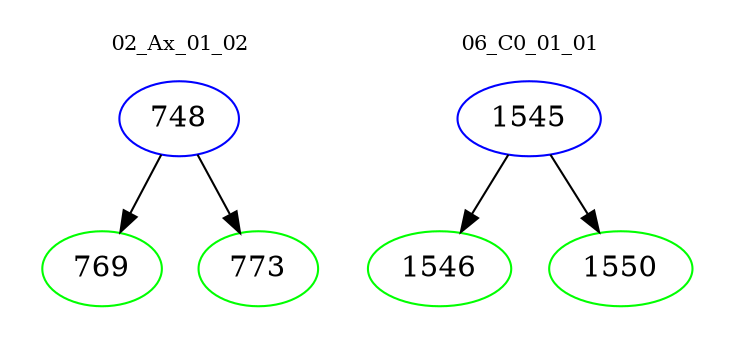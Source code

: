 digraph{
subgraph cluster_0 {
color = white
label = "02_Ax_01_02";
fontsize=10;
T0_748 [label="748", color="blue"]
T0_748 -> T0_769 [color="black"]
T0_769 [label="769", color="green"]
T0_748 -> T0_773 [color="black"]
T0_773 [label="773", color="green"]
}
subgraph cluster_1 {
color = white
label = "06_C0_01_01";
fontsize=10;
T1_1545 [label="1545", color="blue"]
T1_1545 -> T1_1546 [color="black"]
T1_1546 [label="1546", color="green"]
T1_1545 -> T1_1550 [color="black"]
T1_1550 [label="1550", color="green"]
}
}
